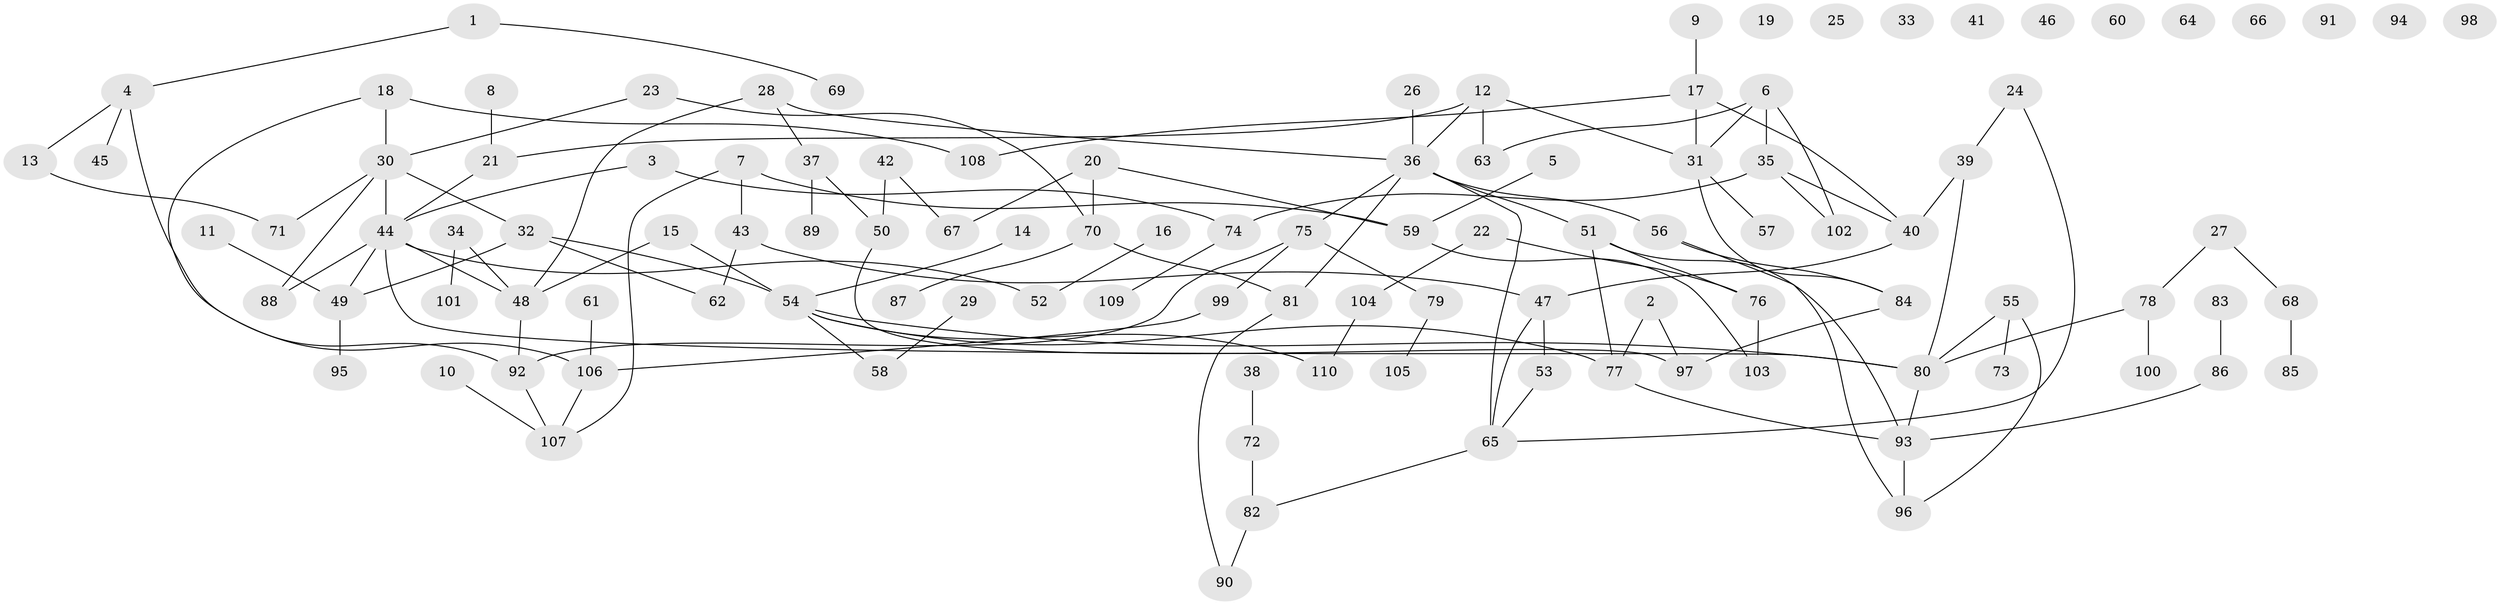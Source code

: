 // coarse degree distribution, {1: 0.25, 2: 0.2222222222222222, 3: 0.1388888888888889, 5: 0.06944444444444445, 7: 0.06944444444444445, 6: 0.06944444444444445, 0: 0.1527777777777778, 4: 0.027777777777777776}
// Generated by graph-tools (version 1.1) at 2025/41/03/06/25 10:41:22]
// undirected, 110 vertices, 132 edges
graph export_dot {
graph [start="1"]
  node [color=gray90,style=filled];
  1;
  2;
  3;
  4;
  5;
  6;
  7;
  8;
  9;
  10;
  11;
  12;
  13;
  14;
  15;
  16;
  17;
  18;
  19;
  20;
  21;
  22;
  23;
  24;
  25;
  26;
  27;
  28;
  29;
  30;
  31;
  32;
  33;
  34;
  35;
  36;
  37;
  38;
  39;
  40;
  41;
  42;
  43;
  44;
  45;
  46;
  47;
  48;
  49;
  50;
  51;
  52;
  53;
  54;
  55;
  56;
  57;
  58;
  59;
  60;
  61;
  62;
  63;
  64;
  65;
  66;
  67;
  68;
  69;
  70;
  71;
  72;
  73;
  74;
  75;
  76;
  77;
  78;
  79;
  80;
  81;
  82;
  83;
  84;
  85;
  86;
  87;
  88;
  89;
  90;
  91;
  92;
  93;
  94;
  95;
  96;
  97;
  98;
  99;
  100;
  101;
  102;
  103;
  104;
  105;
  106;
  107;
  108;
  109;
  110;
  1 -- 4;
  1 -- 69;
  2 -- 77;
  2 -- 97;
  3 -- 44;
  3 -- 74;
  4 -- 13;
  4 -- 45;
  4 -- 106;
  5 -- 59;
  6 -- 31;
  6 -- 35;
  6 -- 63;
  6 -- 102;
  7 -- 43;
  7 -- 59;
  7 -- 107;
  8 -- 21;
  9 -- 17;
  10 -- 107;
  11 -- 49;
  12 -- 21;
  12 -- 31;
  12 -- 36;
  12 -- 63;
  13 -- 71;
  14 -- 54;
  15 -- 48;
  15 -- 54;
  16 -- 52;
  17 -- 31;
  17 -- 40;
  17 -- 108;
  18 -- 30;
  18 -- 92;
  18 -- 108;
  20 -- 59;
  20 -- 67;
  20 -- 70;
  21 -- 44;
  22 -- 76;
  22 -- 104;
  23 -- 30;
  23 -- 70;
  24 -- 39;
  24 -- 65;
  26 -- 36;
  27 -- 68;
  27 -- 78;
  28 -- 36;
  28 -- 37;
  28 -- 48;
  29 -- 58;
  30 -- 32;
  30 -- 44;
  30 -- 71;
  30 -- 88;
  31 -- 57;
  31 -- 84;
  32 -- 49;
  32 -- 54;
  32 -- 62;
  34 -- 48;
  34 -- 101;
  35 -- 40;
  35 -- 74;
  35 -- 102;
  36 -- 51;
  36 -- 56;
  36 -- 65;
  36 -- 75;
  36 -- 81;
  37 -- 50;
  37 -- 89;
  38 -- 72;
  39 -- 40;
  39 -- 80;
  40 -- 47;
  42 -- 50;
  42 -- 67;
  43 -- 47;
  43 -- 62;
  44 -- 48;
  44 -- 49;
  44 -- 52;
  44 -- 80;
  44 -- 88;
  47 -- 53;
  47 -- 65;
  48 -- 92;
  49 -- 95;
  50 -- 97;
  51 -- 76;
  51 -- 77;
  51 -- 93;
  53 -- 65;
  54 -- 58;
  54 -- 77;
  54 -- 80;
  54 -- 110;
  55 -- 73;
  55 -- 80;
  55 -- 96;
  56 -- 84;
  56 -- 96;
  59 -- 103;
  61 -- 106;
  65 -- 82;
  68 -- 85;
  70 -- 81;
  70 -- 87;
  72 -- 82;
  74 -- 109;
  75 -- 79;
  75 -- 92;
  75 -- 99;
  76 -- 103;
  77 -- 93;
  78 -- 80;
  78 -- 100;
  79 -- 105;
  80 -- 93;
  81 -- 90;
  82 -- 90;
  83 -- 86;
  84 -- 97;
  86 -- 93;
  92 -- 107;
  93 -- 96;
  99 -- 106;
  104 -- 110;
  106 -- 107;
}
